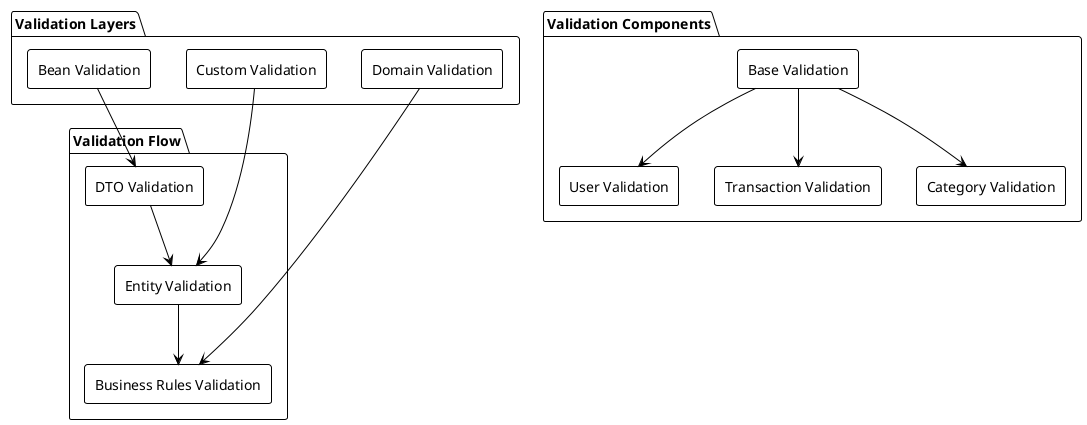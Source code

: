 @startuml Validation Architecture
!theme plain
skinparam backgroundColor #FFFFFF
skinparam componentStyle rectangle

package "Validation Layers" {
    [Bean Validation]
    [Custom Validation]
    [Domain Validation]
}

package "Validation Components" {
    [Base Validation]
    [User Validation]
    [Transaction Validation]
    [Category Validation]
}

package "Validation Flow" {
    [DTO Validation]
    [Entity Validation]
    [Business Rules Validation]
}

[Bean Validation] --> [DTO Validation]
[Custom Validation] --> [Entity Validation]
[Domain Validation] --> [Business Rules Validation]

[Base Validation] --> [User Validation]
[Base Validation] --> [Transaction Validation]
[Base Validation] --> [Category Validation]

[DTO Validation] --> [Entity Validation]
[Entity Validation] --> [Business Rules Validation]

@enduml 